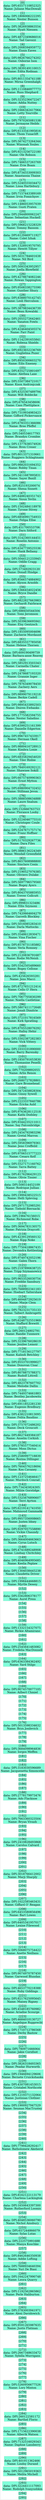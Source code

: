 digraph L {
node[shape=note fillcolor="#A181FF" style =filled fontsize="100pt"]
subgraph cluster_p{
    label= " Cola impresora Blaco y Negro "
Nodo0[label="[0]
data: DPI:6557110852325 
Name: Juliane MacDowall",fillcolor="#81FFDA"]Nodo1[label="[1]
data: DPI:1806006222295 
Name: Nester Bunson",fillcolor="#81FFDA"]Nodo2[label="[2]
data: DPI:3826938863554 
Name: Hyatt Niessen",fillcolor="#81FFDA"]Nodo3[label="[3]
data: DPI:4872349686016 
Name: Tad Gavozzi",fillcolor="#81FFDA"]Nodo4[label="[4]
data: DPI:2008594959772 
Name: Ennis Eaves",fillcolor="#81FFDA"]Nodo5[label="[5]
data: DPI:9826766274202 
Name: Osborne Ison",fillcolor="#81FFDA"]Nodo6[label="[6]
data: DPI:3839149110015 
Name: Edita Rodman",fillcolor="#81FFDA"]Nodo7[label="[7]
data: DPI:8011354741188 
Name: Mirna Greenhalgh",fillcolor="#81FFDA"]Nodo8[label="[8]
data: DPI:1110846977773 
Name: Russ Shephard",fillcolor="#81FFDA"]Nodo9[label="[9]
data: DPI:3235236472247 
Name: Addia Nuttey",fillcolor="#81FFDA"]Nodo10[label="[10]
data: DPI:1666342417064 
Name: Letty Tourville",fillcolor="#81FFDA"]Nodo11[label="[11]
data: DPI:7970265081538 
Name: Jermayne Heilds",fillcolor="#81FFDA"]Nodo12[label="[12]
data: DPI:6133541995816 
Name: Thom Tunaclift",fillcolor="#81FFDA"]Nodo13[label="[13]
data: DPI:5674273264344 
Name: Winonah Youles",fillcolor="#81FFDA"]Nodo14[label="[14]
data: DPI:9213256722180 
Name: Ole Robson",fillcolor="#81FFDA"]Nodo15[label="[15]
data: DPI:7466537263769 
Name: Evie Boam",fillcolor="#81FFDA"]Nodo16[label="[16]
data: DPI:8734553009303 
Name: Anastassia Thaine",fillcolor="#81FFDA"]Nodo17[label="[17]
data: DPI:5240555034472 
Name: Lissa Hartlebury",fillcolor="#81FFDA"]Nodo18[label="[18]
data: DPI:7157443389169 
Name: Irvin Fomichyov",fillcolor="#81FFDA"]Nodo19[label="[19]
data: DPI:1486053957039 
Name: Gusti Praten",fillcolor="#81FFDA"]Nodo20[label="[20]
data: DPI:2944800062247 
Name: Sebastian Huckell",fillcolor="#81FFDA"]Nodo21[label="[21]
data: DPI:5968215228329 
Name: Tommy Bassom",fillcolor="#81FFDA"]Nodo22[label="[22]
data: DPI:6129469711927 
Name: Colet Izhak",fillcolor="#81FFDA"]Nodo23[label="[23]
data: DPI:1328919570795 
Name: Hewitt Tillyer",fillcolor="#81FFDA"]Nodo24[label="[24]
data: DPI:5031784601638 
Name: Nil Bird",fillcolor="#81FFDA"]Nodo25[label="[25]
data: DPI:5093343952957 
Name: Joella Blowfield",fillcolor="#81FFDA"]Nodo26[label="[26]
data: DPI:4278674082246 
Name: Rowan Tappington",fillcolor="#81FFDA"]Nodo27[label="[27]
data: DPI:9508338275590 
Name: Gunther Shury",fillcolor="#81FFDA"]Nodo28[label="[28]
data: DPI:8388070142745 
Name: Lesli Herculson",fillcolor="#81FFDA"]Nodo29[label="[29]
data: DPI:3879834436739 
Name: Beau Kowalski",fillcolor="#81FFDA"]Nodo30[label="[30]
data: DPI:2055272642461 
Name: Yanaton Fowls",fillcolor="#81FFDA"]Nodo31[label="[31]
data: DPI:4246404505574 
Name: Farr Faint",fillcolor="#81FFDA"]Nodo32[label="[32]
data: DPI:1142391655841 
Name: Robena Shields",fillcolor="#81FFDA"]Nodo33[label="[33]
data: DPI:6923652236769 
Name: Guglielma Pozer",fillcolor="#81FFDA"]Nodo34[label="[34]
data: DPI:8950300603270 
Name: Eilis Emeney",fillcolor="#81FFDA"]Nodo35[label="[35]
data: DPI:8352725801697 
Name: Alethea Laxe",fillcolor="#81FFDA"]Nodo36[label="[36]
data: DPI:5507384721017 
Name: Knox Andrzejczak",fillcolor="#81FFDA"]Nodo37[label="[37]
data: DPI:4325307489794 
Name: Wilt Boldecke",fillcolor="#81FFDA"]Nodo38[label="[38]
data: DPI:676543458606 
Name: Cass Phettiplace",fillcolor="#81FFDA"]Nodo39[label="[39]
data: DPI:7319934983423 
Name: Gifford Pickervance",fillcolor="#81FFDA"]Nodo40[label="[40]
data: DPI:6783351366086 
Name: Bree Pfeffel",fillcolor="#81FFDA"]Nodo41[label="[41]
data: DPI:540534617793 
Name: Brandyn Crombie",fillcolor="#81FFDA"]Nodo42[label="[42]
data: DPI:1377638574926 
Name: Bren Creser",fillcolor="#81FFDA"]Nodo43[label="[43]
data: DPI:8013371310661 
Name: Ruggiero Schlagtmans",fillcolor="#81FFDA"]Nodo44[label="[44]
data: DPI:9882031694352 
Name: Robby Tinan",fillcolor="#81FFDA"]Nodo45[label="[45]
data: DPI:3411687895831 
Name: Sayer Baxill",fillcolor="#81FFDA"]Nodo46[label="[46]
data: DPI:825193200074 
Name: Shena Sisnett",fillcolor="#81FFDA"]Nodo47[label="[47]
data: DPI:6488240351743 
Name: Sioux Tevlin",fillcolor="#81FFDA"]Nodo48[label="[48]
data: DPI:1502484118978 
Name: Tyrone Stivey",fillcolor="#81FFDA"]Nodo49[label="[49]
data: DPI:6856991754933 
Name: Felipa Ellse",fillcolor="#81FFDA"]Nodo50[label="[50]
data: DPI:451700553706 
Name: Darn Sitford",fillcolor="#81FFDA"]Nodo51[label="[51]
data: DPI:3142360144451 
Name: Roselin Antonio",fillcolor="#81FFDA"]Nodo52[label="[52]
data: DPI:6347739525536 
Name: Hank Bellamy",fillcolor="#81FFDA"]Nodo53[label="[53]
data: DPI:5044121233945 
Name: Odille Cragg",fillcolor="#81FFDA"]Nodo54[label="[54]
data: DPI:573492923120 
Name: Donall Hindge",fillcolor="#81FFDA"]Nodo55[label="[55]
data: DPI:8566574884902 
Name: Alyson Arnolds",fillcolor="#81FFDA"]Nodo56[label="[56]
data: DPI:5366454022456 
Name: Bryce Dandie",fillcolor="#81FFDA"]Nodo57[label="[57]
data: DPI:8822827663983 
Name: Gerhardt Fairbrace",fillcolor="#81FFDA"]Nodo58[label="[58]
data: DPI:688450544504 
Name: Tomi Jeromson",fillcolor="#81FFDA"]Nodo59[label="[59]
data: DPI:5039636695941 
Name: Elsy Gentzsch",fillcolor="#81FFDA"]Nodo60[label="[60]
data: DPI:1855095004696 
Name: Zacherie Mordaunt",fillcolor="#81FFDA"]Nodo61[label="[61]
data: DPI:6835557785058 
Name: Helene Thorsen",fillcolor="#81FFDA"]Nodo62[label="[62]
data: DPI:609190499759 
Name: Barbara-anne Reavey",fillcolor="#81FFDA"]Nodo63[label="[63]
data: DPI:5852913503343 
Name: Carmella Chater",fillcolor="#81FFDA"]Nodo64[label="[64]
data: DPI:2478687193320 
Name: Grannie Inger",fillcolor="#81FFDA"]Nodo65[label="[65]
data: DPI:7876349078450 
Name: Zachery Aers",fillcolor="#81FFDA"]Nodo66[label="[66]
data: DPI:9899079119218 
Name: Berkie Cadell",fillcolor="#81FFDA"]Nodo67[label="[67]
data: DPI:9895433892503 
Name: Dniren Ewbanks",fillcolor="#81FFDA"]Nodo68[label="[68]
data: DPI:1775582594755 
Name: Nester Saladino",fillcolor="#81FFDA"]Nodo69[label="[69]
data: DPI:6399251161399 
Name: Danielle Edgerton",fillcolor="#81FFDA"]Nodo70[label="[70]
data: DPI:9967457433917 
Name: Herman Okell",fillcolor="#81FFDA"]Nodo71[label="[71]
data: DPI:9889416728913 
Name: Kimbra Lonie",fillcolor="#81FFDA"]Nodo72[label="[72]
data: DPI:6835829454020 
Name: Tiler Risbie",fillcolor="#81FFDA"]Nodo73[label="[73]
data: DPI:7849169292121 
Name: Shawnee Sokill",fillcolor="#81FFDA"]Nodo74[label="[74]
data: DPI:6675740990363 
Name: Ernst Mytton",fillcolor="#81FFDA"]Nodo75[label="[75]
data: DPI:6980904732452 
Name: Stillman Jevon",fillcolor="#81FFDA"]Nodo76[label="[76]
data: DPI:3888508634888 
Name: Laure Snalum",fillcolor="#81FFDA"]Nodo77[label="[77]
data: DPI:152666763753 
Name: Florance Looby",fillcolor="#81FFDA"]Nodo78[label="[78]
data: DPI:3224046775510 
Name: Christoper Coule",fillcolor="#81FFDA"]Nodo79[label="[79]
data: DPI:5247671757174 
Name: Franz Hoffner",fillcolor="#81FFDA"]Nodo80[label="[80]
data: DPI:5170329267736 
Name: Dara Files",fillcolor="#81FFDA"]Nodo81[label="[81]
data: DPI:3886136224349 
Name: Wendall Greenfield",fillcolor="#81FFDA"]Nodo82[label="[82]
data: DPI:8657608988800 
Name: Sinclare Cosin",fillcolor="#81FFDA"]Nodo83[label="[83]
data: DPI:2190527076385 
Name: Oliviero Dulake",fillcolor="#81FFDA"]Nodo84[label="[84]
data: DPI:5697796579560 
Name: Bogey Ayers",fillcolor="#81FFDA"]Nodo85[label="[85]
data: DPI:8043705885955 
Name: Trever Collcutt",fillcolor="#81FFDA"]Nodo86[label="[86]
data: DPI:999831323486 
Name: Ellis Szymoni",fillcolor="#81FFDA"]Nodo87[label="[87]
data: DPI:7420664604279 
Name: Garreth Blockley",fillcolor="#81FFDA"]Nodo88[label="[88]
data: DPI:5016085283410 
Name: Darla Mattocks",fillcolor="#81FFDA"]Nodo89[label="[89]
data: DPI:3548612830471 
Name: Vina Fischer",fillcolor="#81FFDA"]Nodo90[label="[90]
data: DPI:8578731185882 
Name: Verla Romney",fillcolor="#81FFDA"]Nodo91[label="[91]
data: DPI:2120836791687 
Name: Rodie McNeish",fillcolor="#81FFDA"]Nodo92[label="[92]
data: DPI:5542505489660 
Name: Bogey Cellone",fillcolor="#81FFDA"]Nodo93[label="[93]
data: DPI:425626593281 
Name: Jens Macci",fillcolor="#81FFDA"]Nodo94[label="[94]
data: DPI:8727651212414 
Name: Cello O' Hern",fillcolor="#81FFDA"]Nodo95[label="[95]
data: DPI:7067705830299 
Name: Noella Castletine",fillcolor="#81FFDA"]Nodo96[label="[96]
data: DPI:5807411172648 
Name: Jonah Dimitrie",fillcolor="#81FFDA"]Nodo97[label="[97]
data: DPI:3721017816569 
Name: Kirk Spratling",fillcolor="#81FFDA"]Nodo98[label="[98]
data: DPI:8705528076292 
Name: Hallsy Hehir",fillcolor="#81FFDA"]Nodo99[label="[99]
data: DPI:3302387282383 
Name: Vick Vittery",fillcolor="#81FFDA"]Nodo100[label="[100]
data: DPI:1033101890000 
Name: Barry Barensky",fillcolor="#81FFDA"]Nodo101[label="[101]
data: DPI:1850791653830 
Name: Thomasine Penelli",fillcolor="#81FFDA"]Nodo102[label="[102]
data: DPI:770209892055 
Name: Arlin Renon",fillcolor="#81FFDA"]Nodo103[label="[103]
data: DPI:2680727828801 
Name: Gare Bromehead",fillcolor="#81FFDA"]Nodo104[label="[104]
data: DPI:3472458828304 
Name: Ginny Sywell",fillcolor="#81FFDA"]Nodo105[label="[105]
data: DPI:2223337840786 
Name: Ericka Auld",fillcolor="#81FFDA"]Nodo106[label="[106]
data: DPI:9763628112518 
Name: Kathi Dodsley",fillcolor="#81FFDA"]Nodo107[label="[107]
data: DPI:9344235211011 
Name: Say Falconbridge",fillcolor="#81FFDA"]Nodo108[label="[108]
data: DPI:2454792983296 
Name: Gretal Marron",fillcolor="#81FFDA"]Nodo109[label="[109]
data: DPI:5958396979361 
Name: Jeno Creffeild",fillcolor="#81FFDA"]Nodo110[label="[110]
data: DPI:9706515777223 
Name: Cesaro Kelf",fillcolor="#81FFDA"]Nodo111[label="[111]
data: DPI:5527171160762 
Name: Tarra Battey",fillcolor="#81FFDA"]Nodo112[label="[112]
data: DPI:8176296429123 
Name: Olivie Tissier",fillcolor="#81FFDA"]Nodo113[label="[113]
data: DPI:508514452109 
Name: Rodrique Jullian",fillcolor="#81FFDA"]Nodo114[label="[114]
data: DPI:1999438522515 
Name: Helli Spleving",fillcolor="#81FFDA"]Nodo115[label="[115]
data: DPI:2971752985291 
Name: Tiebold Biernacki",fillcolor="#81FFDA"]Nodo116[label="[116]
data: DPI:198476156015 
Name: Richmond Robe",fillcolor="#81FFDA"]Nodo117[label="[117]
data: DPI:3694783130575 
Name: Patrizia Draycott",fillcolor="#81FFDA"]Nodo118[label="[118]
data: DPI:4239129560132 
Name: Kipp Noke",fillcolor="#81FFDA"]Nodo119[label="[119]
data: DPI:7750418867435 
Name: Devondra Kettlesting",fillcolor="#81FFDA"]Nodo120[label="[120]
data: DPI:9749742052196 
Name: Galen Thorn",fillcolor="#81FFDA"]Nodo121[label="[121]
data: DPI:2197890638725 
Name: Tripp Szymanowicz",fillcolor="#81FFDA"]Nodo122[label="[122]
data: DPI:9653526030754 
Name: Freddie Sansbury",fillcolor="#81FFDA"]Nodo123[label="[123]
data: DPI:7688902341183 
Name: Hoebart Tattershaw",fillcolor="#81FFDA"]Nodo124[label="[124]
data: DPI:4694872925619 
Name: Marje Clem",fillcolor="#81FFDA"]Nodo125[label="[125]
data: DPI:7823231735133 
Name: Talbert Ambrogetti",fillcolor="#81FFDA"]Nodo126[label="[126]
data: DPI:6248752551969 
Name: Staffard Brewitt",fillcolor="#81FFDA"]Nodo127[label="[127]
data: DPI:260124802791 
Name: Randie Tunmore",fillcolor="#81FFDA"]Nodo128[label="[128]
data: DPI:3239676028619 
Name: Jenilee Lemoir",fillcolor="#81FFDA"]Nodo129[label="[129]
data: DPI:7718156127797 
Name: Kalindi Betchley",fillcolor="#81FFDA"]Nodo130[label="[130]
data: DPI:9553701999027 
Name: Donovan Cisar",fillcolor="#81FFDA"]Nodo131[label="[131]
data: DPI:8078875788371 
Name: Rudolf Littrell",fillcolor="#81FFDA"]Nodo132[label="[132]
data: DPI:4623787607702 
Name: Melodie Dallin",fillcolor="#81FFDA"]Nodo133[label="[133]
data: DPI:7449374661883 
Name: Bentley Jacobowits",fillcolor="#81FFDA"]Nodo134[label="[134]
data: DPI:6911852281230 
Name: Eugenio Bredbury",fillcolor="#81FFDA"]Nodo135[label="[135]
data: DPI:4382210813095 
Name: Felita Baudino",fillcolor="#81FFDA"]Nodo136[label="[136]
data: DPI:3757072486202 
Name: Deck Groucutt",fillcolor="#81FFDA"]Nodo137[label="[137]
data: DPI:8627449384187 
Name: Anselm Corkish",fillcolor="#81FFDA"]Nodo138[label="[138]
data: DPI:5785577540414 
Name: Moss Dictus",fillcolor="#81FFDA"]Nodo139[label="[139]
data: DPI:2580997718839 
Name: Rozina Dillinger",fillcolor="#81FFDA"]Nodo140[label="[140]
data: DPI:7604576218694 
Name: Koo Cavaney",fillcolor="#81FFDA"]Nodo141[label="[141]
data: DPI:1237254646417 
Name: Murdoch Conrad",fillcolor="#81FFDA"]Nodo142[label="[142]
data: DPI:734345824305 
Name: Milzie Gorstidge",fillcolor="#81FFDA"]Nodo143[label="[143]
data: DPI:5325676890607 
Name: Terri Ayrton",fillcolor="#81FFDA"]Nodo144[label="[144]
data: DPI:6219141741050 
Name: Mahmoud Gammade",fillcolor="#81FFDA"]Nodo145[label="[145]
data: DPI:9957356008665 
Name: Justen Idney",fillcolor="#81FFDA"]Nodo146[label="[146]
data: DPI:9297057558890 
Name: Vickie Chaundy",fillcolor="#81FFDA"]Nodo147[label="[147]
data: DPI:3664004663663 
Name: Cyrus Lutsch",fillcolor="#81FFDA"]Nodo148[label="[148]
data: DPI:4741689248908 
Name: Lindsay Chritchley",fillcolor="#81FFDA"]Nodo149[label="[149]
data: DPI:4046964995685 
Name: Keelia Peplaw",fillcolor="#81FFDA"]Nodo150[label="[150]
data: DPI:1304038445238 
Name: Claudetta Driver",fillcolor="#81FFDA"]Nodo151[label="[151]
data: DPI:1998444668815 
Name: Myrtle Dewey",fillcolor="#81FFDA"]Nodo152[label="[152]",fillcolor="#81FFDA"]Nodo153[label="[153]
data: DPI:5562806378177 
Name: Aurel Press",fillcolor="#81FFDA"]Nodo154[label="[154]",fillcolor="#81FFDA"]Nodo155[label="[155]",fillcolor="#81FFDA"]Nodo156[label="[156]",fillcolor="#81FFDA"]Nodo157[label="[157]",fillcolor="#81FFDA"]Nodo158[label="[158]",fillcolor="#81FFDA"]Nodo159[label="[159]
data: DPI:1332154327075 
Name: Rickie Altamirano",fillcolor="#81FFDA"]Nodo160[label="[160]",fillcolor="#81FFDA"]Nodo161[label="[161]",fillcolor="#81FFDA"]Nodo162[label="[162]
data: DPI:2545641483082 
Name: Fredelia MacDonnell",fillcolor="#81FFDA"]Nodo163[label="[163]",fillcolor="#81FFDA"]Nodo164[label="[164]
data: DPI:6363384362492 
Name: Yard Stilgo",fillcolor="#81FFDA"]Nodo165[label="[165]",fillcolor="#81FFDA"]Nodo166[label="[166]",fillcolor="#81FFDA"]Nodo167[label="[167]",fillcolor="#81FFDA"]Nodo168[label="[168]",fillcolor="#81FFDA"]Nodo169[label="[169]
data: DPI:9074570077105 
Name: Ailbert Chmiel",fillcolor="#81FFDA"]Nodo170[label="[170]",fillcolor="#81FFDA"]Nodo171[label="[171]",fillcolor="#81FFDA"]Nodo172[label="[172]",fillcolor="#81FFDA"]Nodo173[label="[173]",fillcolor="#81FFDA"]Nodo174[label="[174]",fillcolor="#81FFDA"]Nodo175[label="[175]",fillcolor="#81FFDA"]Nodo176[label="[176]
data: DPI:5013598334632 
Name: Bryn Josilevich",fillcolor="#81FFDA"]Nodo177[label="[177]",fillcolor="#81FFDA"]Nodo178[label="[178]",fillcolor="#81FFDA"]Nodo179[label="[179]",fillcolor="#81FFDA"]Nodo180[label="[180]
data: DPI:3684098964836 
Name: Iorgos Meffen",fillcolor="#81FFDA"]Nodo181[label="[181]",fillcolor="#81FFDA"]Nodo182[label="[182]",fillcolor="#81FFDA"]Nodo183[label="[183]
data: DPI:3183030596689 
Name: Jacquenetta Simoncello",fillcolor="#81FFDA"]Nodo184[label="[184]",fillcolor="#81FFDA"]Nodo185[label="[185]",fillcolor="#81FFDA"]Nodo186[label="[186]",fillcolor="#81FFDA"]Nodo187[label="[187]",fillcolor="#81FFDA"]Nodo188[label="[188]
data: DPI:2778179973476 
Name: Ado Flacknoe",fillcolor="#81FFDA"]Nodo189[label="[189]",fillcolor="#81FFDA"]Nodo190[label="[190]",fillcolor="#81FFDA"]Nodo191[label="[191]",fillcolor="#81FFDA"]Nodo192[label="[192]
data: DPI:7663360323504 
Name: Bryan Vivash",fillcolor="#81FFDA"]Nodo193[label="[193]",fillcolor="#81FFDA"]Nodo194[label="[194]",fillcolor="#81FFDA"]Nodo195[label="[195]",fillcolor="#81FFDA"]Nodo196[label="[196]
data: DPI:2410828493868 
Name: Carolus Calvard",fillcolor="#81FFDA"]Nodo197[label="[197]",fillcolor="#81FFDA"]Nodo198[label="[198]",fillcolor="#81FFDA"]Nodo199[label="[199]",fillcolor="#81FFDA"]Nodo200[label="[200]",fillcolor="#81FFDA"]Nodo201[label="[201]",fillcolor="#81FFDA"]Nodo202[label="[202]
data: DPI:3018766412002 
Name: Marji Sharply",fillcolor="#81FFDA"]Nodo203[label="[203]",fillcolor="#81FFDA"]Nodo204[label="[204]",fillcolor="#81FFDA"]Nodo205[label="[205]",fillcolor="#81FFDA"]Nodo206[label="[206]",fillcolor="#81FFDA"]Nodo207[label="[207]
data: DPI:1022585463431 
Name: Giffard O' Reagan",fillcolor="#81FFDA"]Nodo208[label="[208]
data: DPI:6453580856496 
Name: Bart Lowes",fillcolor="#81FFDA"]Nodo209[label="[209]
data: DPI:6405341957017 
Name: Lexine Filewood",fillcolor="#81FFDA"]Nodo210[label="[210]",fillcolor="#81FFDA"]Nodo211[label="[211]",fillcolor="#81FFDA"]Nodo212[label="[212]",fillcolor="#81FFDA"]Nodo213[label="[213]",fillcolor="#81FFDA"]Nodo214[label="[214]
data: DPI:5068075754422 
Name: Anette Neillans",fillcolor="#81FFDA"]Nodo215[label="[215]",fillcolor="#81FFDA"]Nodo216[label="[216]",fillcolor="#81FFDA"]Nodo217[label="[217]",fillcolor="#81FFDA"]Nodo218[label="[218]
data: DPI:9074970787450 
Name: Garwood Blundan",fillcolor="#81FFDA"]Nodo219[label="[219]",fillcolor="#81FFDA"]Nodo220[label="[220]
data: DPI:4653770218388 
Name: Ruby Giddings",fillcolor="#81FFDA"]Nodo221[label="[221]
data: DPI:8217625095645 
Name: Maisey Rigney",fillcolor="#81FFDA"]Nodo222[label="[222]
data: DPI:4548185760982 
Name: Ariadne Scourge",fillcolor="#81FFDA"]Nodo223[label="[223]
data: DPI:4684010130727 
Name: Angelique Rupprecht",fillcolor="#81FFDA"]Nodo224[label="[224]
data: DPI:1710712786568 
Name: Derby Bastow",fillcolor="#81FFDA"]Nodo225[label="[225]",fillcolor="#81FFDA"]Nodo226[label="[226]",fillcolor="#81FFDA"]Nodo227[label="[227]
data: DPI:780971666064 
Name: Jakie Cornfoot",fillcolor="#81FFDA"]Nodo228[label="[228]",fillcolor="#81FFDA"]Nodo229[label="[229]
data: DPI:3826318493365 
Name: Peadar Hurworth",fillcolor="#81FFDA"]Nodo230[label="[230]
data: DPI:1946694129606 
Name: Bernete Cruickshanks",fillcolor="#81FFDA"]Nodo231[label="[231]
data: DPI:4307081453015 
Name: Cristabel Northcote",fillcolor="#81FFDA"]Nodo232[label="[232]
data: DPI:1219371132064 
Name: Justinian Clothier",fillcolor="#81FFDA"]Nodo233[label="[233]
data: DPI:1900927947529 
Name: Seumas MacTrustey",fillcolor="#81FFDA"]Nodo234[label="[234]",fillcolor="#81FFDA"]Nodo235[label="[235]",fillcolor="#81FFDA"]Nodo236[label="[236]",fillcolor="#81FFDA"]Nodo237[label="[237]",fillcolor="#81FFDA"]Nodo238[label="[238]",fillcolor="#81FFDA"]Nodo239[label="[239]",fillcolor="#81FFDA"]Nodo240[label="[240]",fillcolor="#81FFDA"]Nodo241[label="[241]
data: DPI:7799428292417 
Name: Batholomew Akeherst",fillcolor="#81FFDA"]Nodo242[label="[242]",fillcolor="#81FFDA"]Nodo243[label="[243]",fillcolor="#81FFDA"]Nodo244[label="[244]",fillcolor="#81FFDA"]Nodo245[label="[245]",fillcolor="#81FFDA"]Nodo246[label="[246]",fillcolor="#81FFDA"]Nodo247[label="[247]",fillcolor="#81FFDA"]Nodo248[label="[248]",fillcolor="#81FFDA"]Nodo249[label="[249]",fillcolor="#81FFDA"]Nodo250[label="[250]",fillcolor="#81FFDA"]Nodo251[label="[251]
data: DPI:8162122113179 
Name: Charlena Lackington",fillcolor="#81FFDA"]Nodo252[label="[252]
data: DPI:1650643397300 
Name: Rutherford Loomis",fillcolor="#81FFDA"]Nodo253[label="[253]",fillcolor="#81FFDA"]Nodo254[label="[254]
data: DPI:4048536060790 
Name: Nichol Ainsbury",fillcolor="#81FFDA"]Nodo255[label="[255]
data: DPI:657244866079 
Name: Sylas Lutas",fillcolor="#81FFDA"]Nodo256[label="[256]
data: DPI:222575991688 
Name: Manya Koschke",fillcolor="#81FFDA"]Nodo257[label="[257]",fillcolor="#81FFDA"]Nodo258[label="[258]
data: DPI:8462646350938 
Name: Addie Lofting",fillcolor="#81FFDA"]Nodo259[label="[259]
data: DPI:7688934640394 
Name: Yuri De Biasi",fillcolor="#81FFDA"]Nodo260[label="[260]
data: DPI:1642247990748 
Name: Leora Quarry",fillcolor="#81FFDA"]Nodo261[label="[261]",fillcolor="#81FFDA"]Nodo262[label="[262]
data: DPI:1192562865862 
Name: Perle Haliburton",fillcolor="#81FFDA"]Nodo263[label="[263]",fillcolor="#81FFDA"]Nodo264[label="[264]",fillcolor="#81FFDA"]Nodo265[label="[265]
data: DPI:3783003941971 
Name: Alexi Davidowich",fillcolor="#81FFDA"]Nodo266[label="[266]",fillcolor="#81FFDA"]Nodo267[label="[267]
data: DPI:9591265987635 
Name: Justis Flatman",fillcolor="#81FFDA"]Nodo268[label="[268]",fillcolor="#81FFDA"]Nodo269[label="[269]",fillcolor="#81FFDA"]Nodo270[label="[270]",fillcolor="#81FFDA"]Nodo271[label="[271]",fillcolor="#81FFDA"]Nodo272[label="[272]
data: DPI:2667348633472 
Name: Sybilla Murrigans",fillcolor="#81FFDA"]Nodo273[label="[273]",fillcolor="#81FFDA"]Nodo274[label="[274]",fillcolor="#81FFDA"]Nodo275[label="[275]",fillcolor="#81FFDA"]Nodo276[label="[276]",fillcolor="#81FFDA"]Nodo277[label="[277]",fillcolor="#81FFDA"]Nodo278[label="[278]
data: DPI:5260956677526 
Name: Lory Minton",fillcolor="#81FFDA"]Nodo279[label="[279]",fillcolor="#81FFDA"]Nodo280[label="[280]",fillcolor="#81FFDA"]Nodo281[label="[281]",fillcolor="#81FFDA"]Nodo282[label="[282]",fillcolor="#81FFDA"]Nodo283[label="[283]",fillcolor="#81FFDA"]Nodo284[label="[284]
data: DPI:260122581172 
Name: Barthel Florio",fillcolor="#81FFDA"]Nodo285[label="[285]",fillcolor="#81FFDA"]Nodo286[label="[286]
data: DPI:1715622390038 
Name: Alberik Watson",fillcolor="#81FFDA"]Nodo287[label="[287]
data: DPI:7132516029343 
Name: Daphne Lansberry",fillcolor="#81FFDA"]Nodo288[label="[288]",fillcolor="#81FFDA"]Nodo289[label="[289]",fillcolor="#81FFDA"]Nodo290[label="[290]
data: DPI:401911362466 
Name: Lindsy Durand",fillcolor="#81FFDA"]Nodo291[label="[291]
data: DPI:5012965019363 
Name: Melita Michell",fillcolor="#81FFDA"]Nodo292[label="[292]",fillcolor="#81FFDA"]Nodo293[label="[293]
data: DPI:3224411117093 
Name: Rodolph Ivanyushkin",fillcolor="#81FFDA"]Nodo294[label="[294]",fillcolor="#81FFDA"]Nodo295[label="[295]",fillcolor="#81FFDA"]Nodo0->Nodo1;
Nodo1->Nodo2;
Nodo2->Nodo3;
Nodo3->Nodo4;
Nodo4->Nodo5;
Nodo5->Nodo6;
Nodo6->Nodo7;
Nodo7->Nodo8;
Nodo8->Nodo9;
Nodo9->Nodo10;
Nodo10->Nodo11;
Nodo11->Nodo12;
Nodo12->Nodo13;
Nodo13->Nodo14;
Nodo14->Nodo15;
Nodo15->Nodo16;
Nodo16->Nodo17;
Nodo17->Nodo18;
Nodo18->Nodo19;
Nodo19->Nodo20;
Nodo20->Nodo21;
Nodo21->Nodo22;
Nodo22->Nodo23;
Nodo23->Nodo24;
Nodo24->Nodo25;
Nodo25->Nodo26;
Nodo26->Nodo27;
Nodo27->Nodo28;
Nodo28->Nodo29;
Nodo29->Nodo30;
Nodo30->Nodo31;
Nodo31->Nodo32;
Nodo32->Nodo33;
Nodo33->Nodo34;
Nodo34->Nodo35;
Nodo35->Nodo36;
Nodo36->Nodo37;
Nodo37->Nodo38;
Nodo38->Nodo39;
Nodo39->Nodo40;
Nodo40->Nodo41;
Nodo41->Nodo42;
Nodo42->Nodo43;
Nodo43->Nodo44;
Nodo44->Nodo45;
Nodo45->Nodo46;
Nodo46->Nodo47;
Nodo47->Nodo48;
Nodo48->Nodo49;
Nodo49->Nodo50;
Nodo50->Nodo51;
Nodo51->Nodo52;
Nodo52->Nodo53;
Nodo53->Nodo54;
Nodo54->Nodo55;
Nodo55->Nodo56;
Nodo56->Nodo57;
Nodo57->Nodo58;
Nodo58->Nodo59;
Nodo59->Nodo60;
Nodo60->Nodo61;
Nodo61->Nodo62;
Nodo62->Nodo63;
Nodo63->Nodo64;
Nodo64->Nodo65;
Nodo65->Nodo66;
Nodo66->Nodo67;
Nodo67->Nodo68;
Nodo68->Nodo69;
Nodo69->Nodo70;
Nodo70->Nodo71;
Nodo71->Nodo72;
Nodo72->Nodo73;
Nodo73->Nodo74;
Nodo74->Nodo75;
Nodo75->Nodo76;
Nodo76->Nodo77;
Nodo77->Nodo78;
Nodo78->Nodo79;
Nodo79->Nodo80;
Nodo80->Nodo81;
Nodo81->Nodo82;
Nodo82->Nodo83;
Nodo83->Nodo84;
Nodo84->Nodo85;
Nodo85->Nodo86;
Nodo86->Nodo87;
Nodo87->Nodo88;
Nodo88->Nodo89;
Nodo89->Nodo90;
Nodo90->Nodo91;
Nodo91->Nodo92;
Nodo92->Nodo93;
Nodo93->Nodo94;
Nodo94->Nodo95;
Nodo95->Nodo96;
Nodo96->Nodo97;
Nodo97->Nodo98;
Nodo98->Nodo99;
Nodo99->Nodo100;
Nodo100->Nodo101;
Nodo101->Nodo102;
Nodo102->Nodo103;
Nodo103->Nodo104;
Nodo104->Nodo105;
Nodo105->Nodo106;
Nodo106->Nodo107;
Nodo107->Nodo108;
Nodo108->Nodo109;
Nodo109->Nodo110;
Nodo110->Nodo111;
Nodo111->Nodo112;
Nodo112->Nodo113;
Nodo113->Nodo114;
Nodo114->Nodo115;
Nodo115->Nodo116;
Nodo116->Nodo117;
Nodo117->Nodo118;
Nodo118->Nodo119;
Nodo119->Nodo120;
Nodo120->Nodo121;
Nodo121->Nodo122;
Nodo122->Nodo123;
Nodo123->Nodo124;
Nodo124->Nodo125;
Nodo125->Nodo126;
Nodo126->Nodo127;
Nodo127->Nodo128;
Nodo128->Nodo129;
Nodo129->Nodo130;
Nodo130->Nodo131;
Nodo131->Nodo132;
Nodo132->Nodo133;
Nodo133->Nodo134;
Nodo134->Nodo135;
Nodo135->Nodo136;
Nodo136->Nodo137;
Nodo137->Nodo138;
Nodo138->Nodo139;
Nodo139->Nodo140;
Nodo140->Nodo141;
Nodo141->Nodo142;
Nodo142->Nodo143;
Nodo143->Nodo144;
Nodo144->Nodo145;
Nodo145->Nodo146;
Nodo146->Nodo147;
Nodo147->Nodo148;
Nodo148->Nodo149;
Nodo149->Nodo150;
Nodo150->Nodo151;
Nodo151->Nodo152;
Nodo152->Nodo153;
Nodo153->Nodo154;
Nodo154->Nodo155;
Nodo155->Nodo156;
Nodo156->Nodo157;
Nodo157->Nodo158;
Nodo158->Nodo159;
Nodo159->Nodo160;
Nodo160->Nodo161;
Nodo161->Nodo162;
Nodo162->Nodo163;
Nodo163->Nodo164;
Nodo164->Nodo165;
Nodo165->Nodo166;
Nodo166->Nodo167;
Nodo167->Nodo168;
Nodo168->Nodo169;
Nodo169->Nodo170;
Nodo170->Nodo171;
Nodo171->Nodo172;
Nodo172->Nodo173;
Nodo173->Nodo174;
Nodo174->Nodo175;
Nodo175->Nodo176;
Nodo176->Nodo177;
Nodo177->Nodo178;
Nodo178->Nodo179;
Nodo179->Nodo180;
Nodo180->Nodo181;
Nodo181->Nodo182;
Nodo182->Nodo183;
Nodo183->Nodo184;
Nodo184->Nodo185;
Nodo185->Nodo186;
Nodo186->Nodo187;
Nodo187->Nodo188;
Nodo188->Nodo189;
Nodo189->Nodo190;
Nodo190->Nodo191;
Nodo191->Nodo192;
Nodo192->Nodo193;
Nodo193->Nodo194;
Nodo194->Nodo195;
Nodo195->Nodo196;
Nodo196->Nodo197;
Nodo197->Nodo198;
Nodo198->Nodo199;
Nodo199->Nodo200;
Nodo200->Nodo201;
Nodo201->Nodo202;
Nodo202->Nodo203;
Nodo203->Nodo204;
Nodo204->Nodo205;
Nodo205->Nodo206;
Nodo206->Nodo207;
Nodo207->Nodo208;
Nodo208->Nodo209;
Nodo209->Nodo210;
Nodo210->Nodo211;
Nodo211->Nodo212;
Nodo212->Nodo213;
Nodo213->Nodo214;
Nodo214->Nodo215;
Nodo215->Nodo216;
Nodo216->Nodo217;
Nodo217->Nodo218;
Nodo218->Nodo219;
Nodo219->Nodo220;
Nodo220->Nodo221;
Nodo221->Nodo222;
Nodo222->Nodo223;
Nodo223->Nodo224;
Nodo224->Nodo225;
Nodo225->Nodo226;
Nodo226->Nodo227;
Nodo227->Nodo228;
Nodo228->Nodo229;
Nodo229->Nodo230;
Nodo230->Nodo231;
Nodo231->Nodo232;
Nodo232->Nodo233;
Nodo233->Nodo234;
Nodo234->Nodo235;
Nodo235->Nodo236;
Nodo236->Nodo237;
Nodo237->Nodo238;
Nodo238->Nodo239;
Nodo239->Nodo240;
Nodo240->Nodo241;
Nodo241->Nodo242;
Nodo242->Nodo243;
Nodo243->Nodo244;
Nodo244->Nodo245;
Nodo245->Nodo246;
Nodo246->Nodo247;
Nodo247->Nodo248;
Nodo248->Nodo249;
Nodo249->Nodo250;
Nodo250->Nodo251;
Nodo251->Nodo252;
Nodo252->Nodo253;
Nodo253->Nodo254;
Nodo254->Nodo255;
Nodo255->Nodo256;
Nodo256->Nodo257;
Nodo257->Nodo258;
Nodo258->Nodo259;
Nodo259->Nodo260;
Nodo260->Nodo261;
Nodo261->Nodo262;
Nodo262->Nodo263;
Nodo263->Nodo264;
Nodo264->Nodo265;
Nodo265->Nodo266;
Nodo266->Nodo267;
Nodo267->Nodo268;
Nodo268->Nodo269;
Nodo269->Nodo270;
Nodo270->Nodo271;
Nodo271->Nodo272;
Nodo272->Nodo273;
Nodo273->Nodo274;
Nodo274->Nodo275;
Nodo275->Nodo276;
Nodo276->Nodo277;
Nodo277->Nodo278;
Nodo278->Nodo279;
Nodo279->Nodo280;
Nodo280->Nodo281;
Nodo281->Nodo282;
Nodo282->Nodo283;
Nodo283->Nodo284;
Nodo284->Nodo285;
Nodo285->Nodo286;
Nodo286->Nodo287;
Nodo287->Nodo288;
Nodo288->Nodo289;
Nodo289->Nodo290;
Nodo290->Nodo291;
Nodo291->Nodo292;
Nodo292->Nodo293;
Nodo293->Nodo294;
Nodo294->Nodo295;
}}